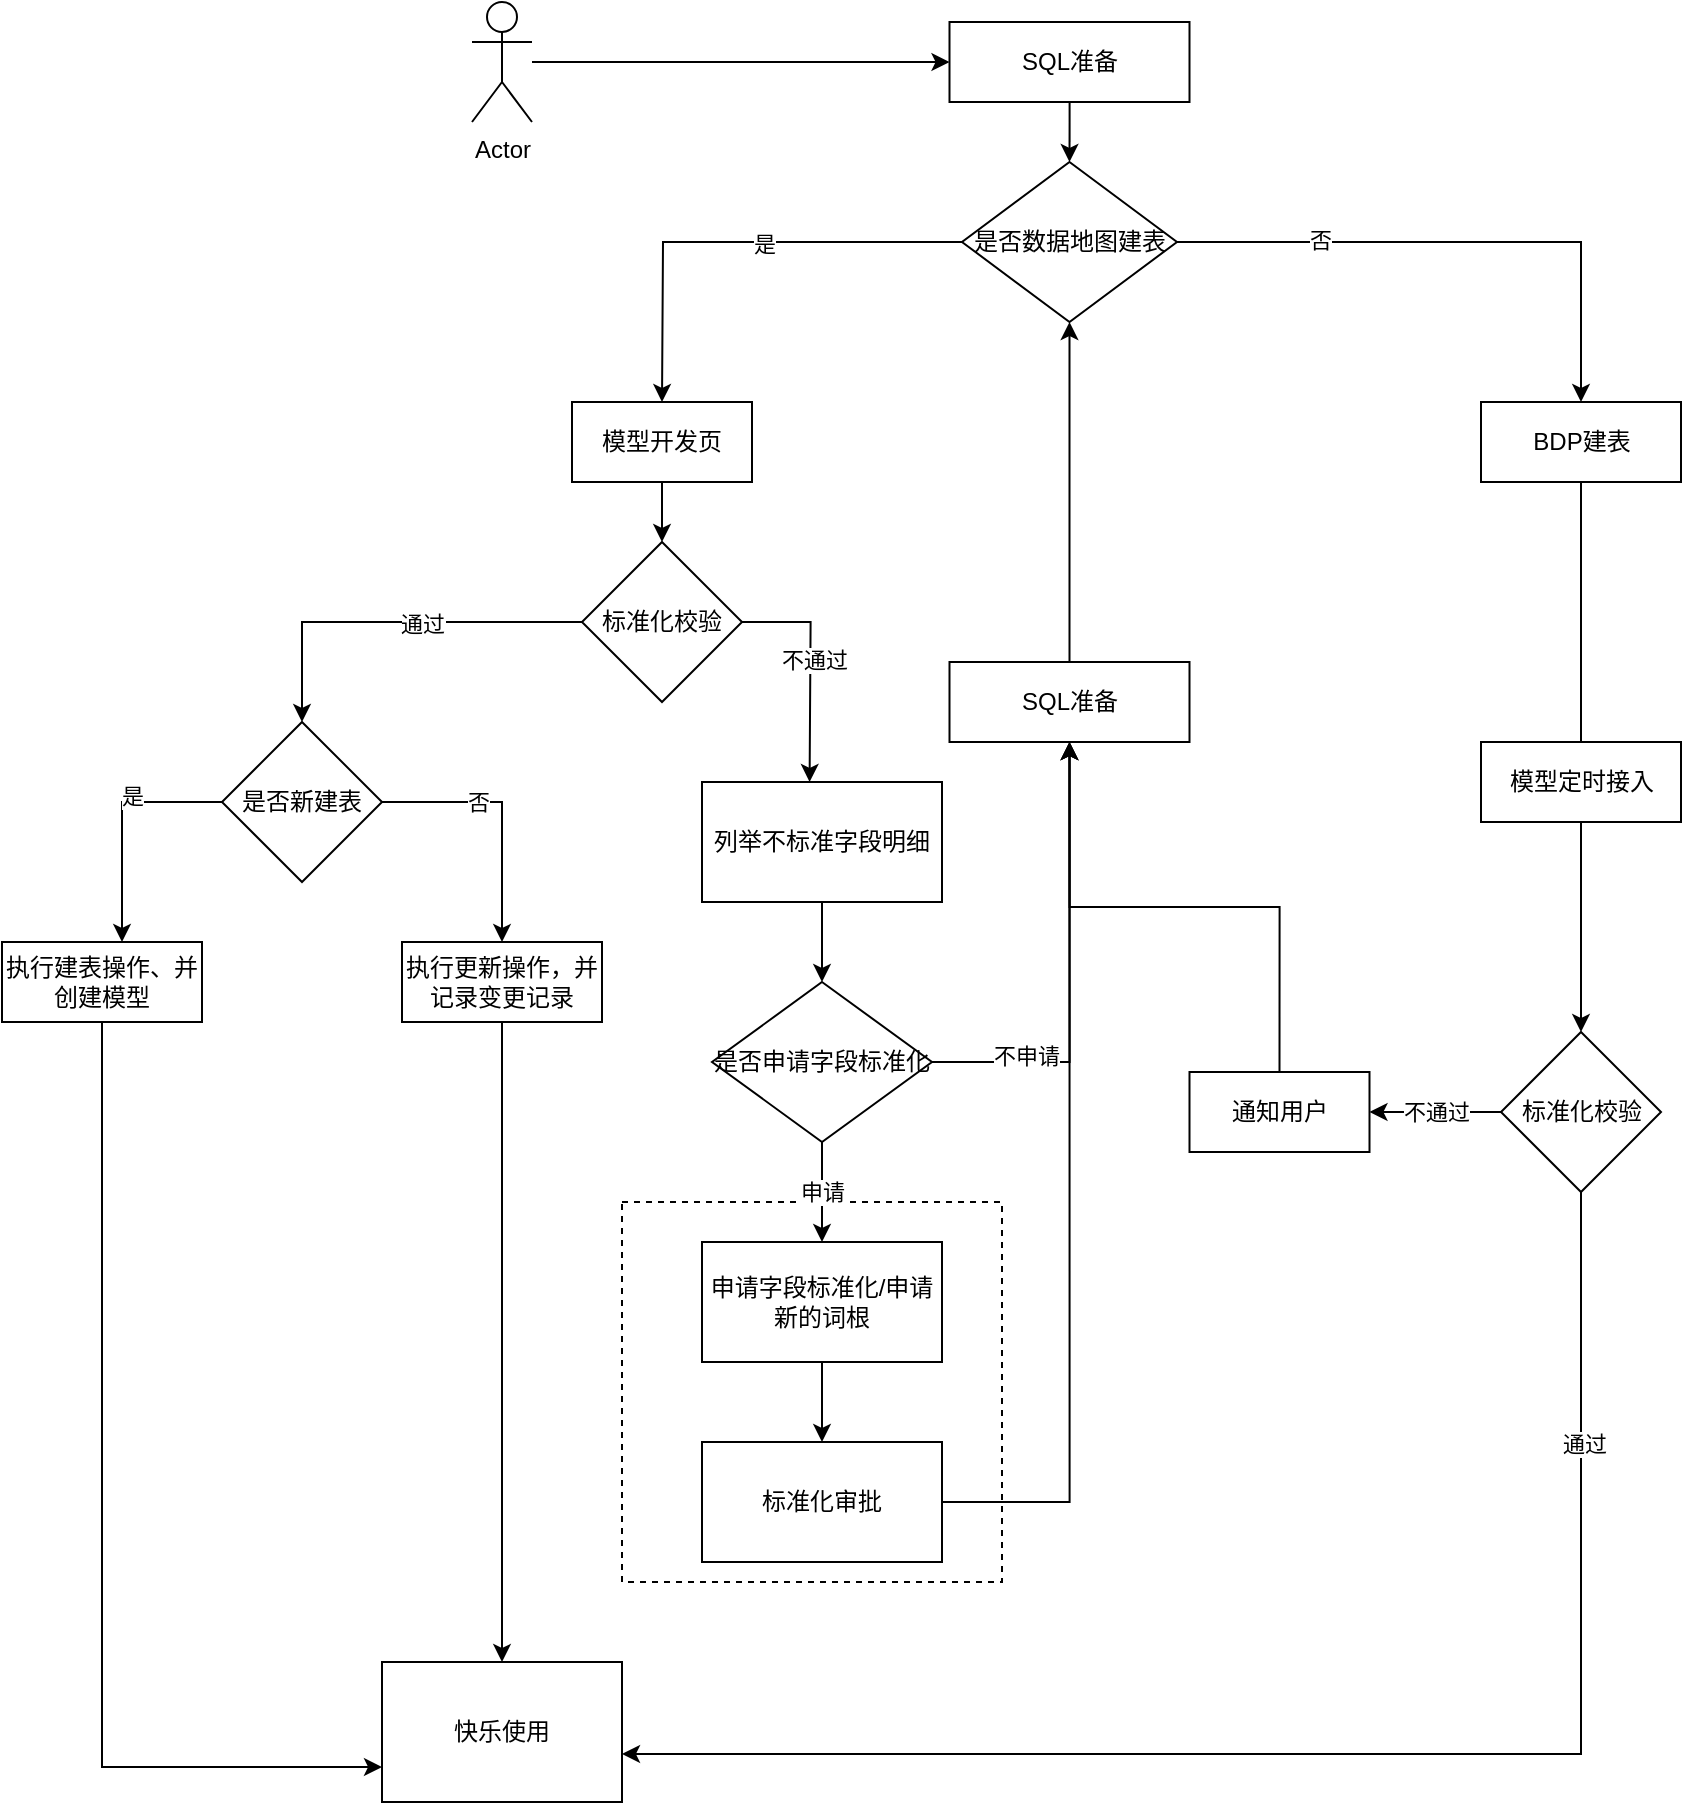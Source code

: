 <mxfile version="15.5.8" type="github"><diagram id="xXGxKdt8iOO0uVpK90PG" name="第 1 页"><mxGraphModel dx="2249" dy="762" grid="1" gridSize="10" guides="1" tooltips="1" connect="1" arrows="1" fold="1" page="1" pageScale="1" pageWidth="827" pageHeight="1169" math="0" shadow="0"><root><mxCell id="0"/><mxCell id="1" parent="0"/><mxCell id="B2yYNU26rWNEv5t306j0-44" value="" style="whiteSpace=wrap;html=1;aspect=fixed;dashed=1;" vertex="1" parent="1"><mxGeometry x="200" y="630" width="190" height="190" as="geometry"/></mxCell><mxCell id="B2yYNU26rWNEv5t306j0-61" style="edgeStyle=orthogonalEdgeStyle;rounded=0;orthogonalLoop=1;jettySize=auto;html=1;" edge="1" parent="1" source="CAjxfT5lyho2YDszAyyN-2" target="B2yYNU26rWNEv5t306j0-60"><mxGeometry relative="1" as="geometry"/></mxCell><mxCell id="CAjxfT5lyho2YDszAyyN-2" value="Actor" style="shape=umlActor;verticalLabelPosition=bottom;verticalAlign=top;html=1;outlineConnect=0;" parent="1" vertex="1"><mxGeometry x="125" y="30" width="30" height="60" as="geometry"/></mxCell><mxCell id="B2yYNU26rWNEv5t306j0-2" style="edgeStyle=orthogonalEdgeStyle;rounded=0;orthogonalLoop=1;jettySize=auto;html=1;" edge="1" parent="1" source="B2yYNU26rWNEv5t306j0-1"><mxGeometry relative="1" as="geometry"><mxPoint x="220" y="230" as="targetPoint"/></mxGeometry></mxCell><mxCell id="B2yYNU26rWNEv5t306j0-4" value="是" style="edgeLabel;html=1;align=center;verticalAlign=middle;resizable=0;points=[];" vertex="1" connectable="0" parent="B2yYNU26rWNEv5t306j0-2"><mxGeometry x="-0.133" y="1" relative="1" as="geometry"><mxPoint as="offset"/></mxGeometry></mxCell><mxCell id="B2yYNU26rWNEv5t306j0-59" value="" style="edgeStyle=orthogonalEdgeStyle;rounded=0;orthogonalLoop=1;jettySize=auto;html=1;" edge="1" parent="1" source="B2yYNU26rWNEv5t306j0-1" target="B2yYNU26rWNEv5t306j0-58"><mxGeometry relative="1" as="geometry"/></mxCell><mxCell id="B2yYNU26rWNEv5t306j0-67" value="否" style="edgeLabel;html=1;align=center;verticalAlign=middle;resizable=0;points=[];" vertex="1" connectable="0" parent="B2yYNU26rWNEv5t306j0-59"><mxGeometry x="-0.505" y="1" relative="1" as="geometry"><mxPoint x="1" as="offset"/></mxGeometry></mxCell><mxCell id="B2yYNU26rWNEv5t306j0-1" value="是否数据地图建表" style="rhombus;whiteSpace=wrap;html=1;" vertex="1" parent="1"><mxGeometry x="370" y="110" width="107.5" height="80" as="geometry"/></mxCell><mxCell id="B2yYNU26rWNEv5t306j0-32" style="edgeStyle=orthogonalEdgeStyle;rounded=0;orthogonalLoop=1;jettySize=auto;html=1;entryX=0.5;entryY=0;entryDx=0;entryDy=0;" edge="1" parent="1" source="B2yYNU26rWNEv5t306j0-3" target="B2yYNU26rWNEv5t306j0-8"><mxGeometry relative="1" as="geometry"/></mxCell><mxCell id="B2yYNU26rWNEv5t306j0-3" value="模型开发页" style="rounded=0;whiteSpace=wrap;html=1;" vertex="1" parent="1"><mxGeometry x="175" y="230" width="90" height="40" as="geometry"/></mxCell><mxCell id="B2yYNU26rWNEv5t306j0-10" value="" style="edgeStyle=orthogonalEdgeStyle;rounded=0;orthogonalLoop=1;jettySize=auto;html=1;" edge="1" parent="1" source="B2yYNU26rWNEv5t306j0-8"><mxGeometry relative="1" as="geometry"><mxPoint x="293.8" y="420" as="targetPoint"/></mxGeometry></mxCell><mxCell id="B2yYNU26rWNEv5t306j0-34" value="不通过" style="edgeLabel;html=1;align=center;verticalAlign=middle;resizable=0;points=[];" vertex="1" connectable="0" parent="B2yYNU26rWNEv5t306j0-10"><mxGeometry x="-0.072" y="2" relative="1" as="geometry"><mxPoint as="offset"/></mxGeometry></mxCell><mxCell id="B2yYNU26rWNEv5t306j0-24" value="" style="edgeStyle=orthogonalEdgeStyle;rounded=0;orthogonalLoop=1;jettySize=auto;html=1;" edge="1" parent="1" source="B2yYNU26rWNEv5t306j0-8" target="B2yYNU26rWNEv5t306j0-23"><mxGeometry relative="1" as="geometry"/></mxCell><mxCell id="B2yYNU26rWNEv5t306j0-33" value="通过" style="edgeLabel;html=1;align=center;verticalAlign=middle;resizable=0;points=[];" vertex="1" connectable="0" parent="B2yYNU26rWNEv5t306j0-24"><mxGeometry x="-0.158" y="1" relative="1" as="geometry"><mxPoint as="offset"/></mxGeometry></mxCell><mxCell id="B2yYNU26rWNEv5t306j0-8" value="标准化校验" style="rhombus;whiteSpace=wrap;html=1;" vertex="1" parent="1"><mxGeometry x="180" y="300" width="80" height="80" as="geometry"/></mxCell><mxCell id="B2yYNU26rWNEv5t306j0-26" value="" style="edgeStyle=orthogonalEdgeStyle;rounded=0;orthogonalLoop=1;jettySize=auto;html=1;" edge="1" parent="1" source="B2yYNU26rWNEv5t306j0-23" target="B2yYNU26rWNEv5t306j0-25"><mxGeometry relative="1" as="geometry"><Array as="points"><mxPoint x="-50" y="430"/></Array></mxGeometry></mxCell><mxCell id="B2yYNU26rWNEv5t306j0-27" value="是" style="edgeLabel;html=1;align=center;verticalAlign=middle;resizable=0;points=[];" vertex="1" connectable="0" parent="B2yYNU26rWNEv5t306j0-26"><mxGeometry x="-0.24" y="-3" relative="1" as="geometry"><mxPoint as="offset"/></mxGeometry></mxCell><mxCell id="B2yYNU26rWNEv5t306j0-29" value="" style="edgeStyle=orthogonalEdgeStyle;rounded=0;orthogonalLoop=1;jettySize=auto;html=1;" edge="1" parent="1" source="B2yYNU26rWNEv5t306j0-23" target="B2yYNU26rWNEv5t306j0-28"><mxGeometry relative="1" as="geometry"/></mxCell><mxCell id="B2yYNU26rWNEv5t306j0-31" value="否" style="edgeLabel;html=1;align=center;verticalAlign=middle;resizable=0;points=[];" vertex="1" connectable="0" parent="B2yYNU26rWNEv5t306j0-29"><mxGeometry x="-0.259" relative="1" as="geometry"><mxPoint as="offset"/></mxGeometry></mxCell><mxCell id="B2yYNU26rWNEv5t306j0-23" value="是否新建表" style="rhombus;whiteSpace=wrap;html=1;" vertex="1" parent="1"><mxGeometry y="390" width="80" height="80" as="geometry"/></mxCell><mxCell id="B2yYNU26rWNEv5t306j0-42" style="edgeStyle=orthogonalEdgeStyle;rounded=0;orthogonalLoop=1;jettySize=auto;html=1;entryX=0;entryY=0.75;entryDx=0;entryDy=0;exitX=0.5;exitY=1;exitDx=0;exitDy=0;" edge="1" parent="1" source="B2yYNU26rWNEv5t306j0-25" target="B2yYNU26rWNEv5t306j0-39"><mxGeometry relative="1" as="geometry"/></mxCell><mxCell id="B2yYNU26rWNEv5t306j0-25" value="执行建表操作、并创建模型" style="whiteSpace=wrap;html=1;" vertex="1" parent="1"><mxGeometry x="-110" y="500" width="100" height="40" as="geometry"/></mxCell><mxCell id="B2yYNU26rWNEv5t306j0-43" style="edgeStyle=orthogonalEdgeStyle;rounded=0;orthogonalLoop=1;jettySize=auto;html=1;entryX=0.5;entryY=0;entryDx=0;entryDy=0;" edge="1" parent="1" source="B2yYNU26rWNEv5t306j0-28" target="B2yYNU26rWNEv5t306j0-39"><mxGeometry relative="1" as="geometry"/></mxCell><mxCell id="B2yYNU26rWNEv5t306j0-28" value="执行更新操作，并记录变更记录" style="whiteSpace=wrap;html=1;" vertex="1" parent="1"><mxGeometry x="90" y="500" width="100" height="40" as="geometry"/></mxCell><mxCell id="B2yYNU26rWNEv5t306j0-37" value="" style="edgeStyle=orthogonalEdgeStyle;rounded=0;orthogonalLoop=1;jettySize=auto;html=1;" edge="1" parent="1" source="B2yYNU26rWNEv5t306j0-35" target="B2yYNU26rWNEv5t306j0-36"><mxGeometry relative="1" as="geometry"/></mxCell><mxCell id="B2yYNU26rWNEv5t306j0-35" value="列举不标准字段明细" style="rounded=0;whiteSpace=wrap;html=1;" vertex="1" parent="1"><mxGeometry x="240" y="420" width="120" height="60" as="geometry"/></mxCell><mxCell id="B2yYNU26rWNEv5t306j0-45" style="edgeStyle=orthogonalEdgeStyle;rounded=0;orthogonalLoop=1;jettySize=auto;html=1;entryX=0.5;entryY=1;entryDx=0;entryDy=0;" edge="1" parent="1" source="B2yYNU26rWNEv5t306j0-36" target="B2yYNU26rWNEv5t306j0-48"><mxGeometry relative="1" as="geometry"><mxPoint x="424" y="470" as="targetPoint"/></mxGeometry></mxCell><mxCell id="B2yYNU26rWNEv5t306j0-47" value="不申请" style="edgeLabel;html=1;align=center;verticalAlign=middle;resizable=0;points=[];" vertex="1" connectable="0" parent="B2yYNU26rWNEv5t306j0-45"><mxGeometry x="-0.591" y="3" relative="1" as="geometry"><mxPoint as="offset"/></mxGeometry></mxCell><mxCell id="B2yYNU26rWNEv5t306j0-50" value="申请" style="edgeStyle=orthogonalEdgeStyle;rounded=0;orthogonalLoop=1;jettySize=auto;html=1;exitX=0.5;exitY=1;exitDx=0;exitDy=0;entryX=0.5;entryY=0;entryDx=0;entryDy=0;" edge="1" parent="1" source="B2yYNU26rWNEv5t306j0-36" target="B2yYNU26rWNEv5t306j0-51"><mxGeometry relative="1" as="geometry"/></mxCell><mxCell id="B2yYNU26rWNEv5t306j0-36" value="是否申请字段标准化" style="rhombus;whiteSpace=wrap;html=1;rounded=0;" vertex="1" parent="1"><mxGeometry x="245" y="520" width="110" height="80" as="geometry"/></mxCell><mxCell id="B2yYNU26rWNEv5t306j0-39" value="快乐使用" style="whiteSpace=wrap;html=1;" vertex="1" parent="1"><mxGeometry x="80" y="860" width="120" height="70" as="geometry"/></mxCell><mxCell id="B2yYNU26rWNEv5t306j0-49" style="edgeStyle=orthogonalEdgeStyle;rounded=0;orthogonalLoop=1;jettySize=auto;html=1;entryX=0.5;entryY=1;entryDx=0;entryDy=0;" edge="1" parent="1" source="B2yYNU26rWNEv5t306j0-48" target="B2yYNU26rWNEv5t306j0-1"><mxGeometry relative="1" as="geometry"/></mxCell><mxCell id="B2yYNU26rWNEv5t306j0-48" value="SQL准备" style="rounded=0;whiteSpace=wrap;html=1;" vertex="1" parent="1"><mxGeometry x="363.75" y="360" width="120" height="40" as="geometry"/></mxCell><mxCell id="B2yYNU26rWNEv5t306j0-54" style="edgeStyle=orthogonalEdgeStyle;rounded=0;orthogonalLoop=1;jettySize=auto;html=1;entryX=0.5;entryY=0;entryDx=0;entryDy=0;" edge="1" parent="1" source="B2yYNU26rWNEv5t306j0-51" target="B2yYNU26rWNEv5t306j0-52"><mxGeometry relative="1" as="geometry"/></mxCell><mxCell id="B2yYNU26rWNEv5t306j0-51" value="申请字段标准化/申请新的词根" style="rounded=0;whiteSpace=wrap;html=1;" vertex="1" parent="1"><mxGeometry x="240" y="650" width="120" height="60" as="geometry"/></mxCell><mxCell id="B2yYNU26rWNEv5t306j0-55" style="edgeStyle=orthogonalEdgeStyle;rounded=0;orthogonalLoop=1;jettySize=auto;html=1;entryX=0.5;entryY=1;entryDx=0;entryDy=0;" edge="1" parent="1" source="B2yYNU26rWNEv5t306j0-52" target="B2yYNU26rWNEv5t306j0-48"><mxGeometry relative="1" as="geometry"><Array as="points"><mxPoint x="424" y="780"/></Array></mxGeometry></mxCell><mxCell id="B2yYNU26rWNEv5t306j0-52" value="标准化审批" style="rounded=0;whiteSpace=wrap;html=1;" vertex="1" parent="1"><mxGeometry x="240" y="750" width="120" height="60" as="geometry"/></mxCell><mxCell id="B2yYNU26rWNEv5t306j0-66" value="" style="edgeStyle=orthogonalEdgeStyle;rounded=0;orthogonalLoop=1;jettySize=auto;html=1;" edge="1" parent="1" source="B2yYNU26rWNEv5t306j0-58"><mxGeometry relative="1" as="geometry"><mxPoint x="679.5" y="440" as="targetPoint"/></mxGeometry></mxCell><mxCell id="B2yYNU26rWNEv5t306j0-58" value="BDP建表" style="whiteSpace=wrap;html=1;" vertex="1" parent="1"><mxGeometry x="629.5" y="230" width="100" height="40" as="geometry"/></mxCell><mxCell id="B2yYNU26rWNEv5t306j0-62" style="edgeStyle=orthogonalEdgeStyle;rounded=0;orthogonalLoop=1;jettySize=auto;html=1;entryX=0.5;entryY=0;entryDx=0;entryDy=0;" edge="1" parent="1" source="B2yYNU26rWNEv5t306j0-60" target="B2yYNU26rWNEv5t306j0-1"><mxGeometry relative="1" as="geometry"/></mxCell><mxCell id="B2yYNU26rWNEv5t306j0-60" value="SQL准备" style="rounded=0;whiteSpace=wrap;html=1;" vertex="1" parent="1"><mxGeometry x="363.75" y="40" width="120" height="40" as="geometry"/></mxCell><mxCell id="B2yYNU26rWNEv5t306j0-69" style="edgeStyle=orthogonalEdgeStyle;rounded=0;orthogonalLoop=1;jettySize=auto;html=1;entryX=0.5;entryY=0;entryDx=0;entryDy=0;" edge="1" parent="1" source="B2yYNU26rWNEv5t306j0-68" target="B2yYNU26rWNEv5t306j0-70"><mxGeometry relative="1" as="geometry"><mxPoint x="679.5" y="500" as="targetPoint"/></mxGeometry></mxCell><mxCell id="B2yYNU26rWNEv5t306j0-68" value="模型定时接入" style="whiteSpace=wrap;html=1;" vertex="1" parent="1"><mxGeometry x="629.5" y="400" width="100" height="40" as="geometry"/></mxCell><mxCell id="B2yYNU26rWNEv5t306j0-75" value="不通过" style="edgeStyle=orthogonalEdgeStyle;rounded=0;orthogonalLoop=1;jettySize=auto;html=1;entryX=1;entryY=0.5;entryDx=0;entryDy=0;" edge="1" parent="1" source="B2yYNU26rWNEv5t306j0-70" target="B2yYNU26rWNEv5t306j0-74"><mxGeometry relative="1" as="geometry"><mxPoint x="603.25" y="540" as="targetPoint"/></mxGeometry></mxCell><mxCell id="B2yYNU26rWNEv5t306j0-77" style="edgeStyle=orthogonalEdgeStyle;rounded=0;orthogonalLoop=1;jettySize=auto;html=1;entryX=1;entryY=0.657;entryDx=0;entryDy=0;entryPerimeter=0;exitX=0.5;exitY=1;exitDx=0;exitDy=0;" edge="1" parent="1" source="B2yYNU26rWNEv5t306j0-70" target="B2yYNU26rWNEv5t306j0-39"><mxGeometry relative="1" as="geometry"><Array as="points"><mxPoint x="680" y="906"/></Array></mxGeometry></mxCell><mxCell id="B2yYNU26rWNEv5t306j0-78" value="通过" style="edgeLabel;html=1;align=center;verticalAlign=middle;resizable=0;points=[];" vertex="1" connectable="0" parent="B2yYNU26rWNEv5t306j0-77"><mxGeometry x="-0.669" y="1" relative="1" as="geometry"><mxPoint as="offset"/></mxGeometry></mxCell><mxCell id="B2yYNU26rWNEv5t306j0-70" value="标准化校验" style="rhombus;whiteSpace=wrap;html=1;" vertex="1" parent="1"><mxGeometry x="639.5" y="545" width="80" height="80" as="geometry"/></mxCell><mxCell id="B2yYNU26rWNEv5t306j0-76" style="edgeStyle=orthogonalEdgeStyle;rounded=0;orthogonalLoop=1;jettySize=auto;html=1;entryX=0.5;entryY=1;entryDx=0;entryDy=0;exitX=0.5;exitY=0;exitDx=0;exitDy=0;" edge="1" parent="1" source="B2yYNU26rWNEv5t306j0-74" target="B2yYNU26rWNEv5t306j0-48"><mxGeometry relative="1" as="geometry"/></mxCell><mxCell id="B2yYNU26rWNEv5t306j0-74" value="通知用户" style="whiteSpace=wrap;html=1;" vertex="1" parent="1"><mxGeometry x="483.75" y="565" width="90" height="40" as="geometry"/></mxCell></root></mxGraphModel></diagram></mxfile>